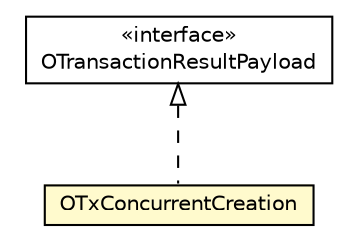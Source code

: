 #!/usr/local/bin/dot
#
# Class diagram 
# Generated by UMLGraph version R5_6-24-gf6e263 (http://www.umlgraph.org/)
#

digraph G {
	edge [fontname="Helvetica",fontsize=10,labelfontname="Helvetica",labelfontsize=10];
	node [fontname="Helvetica",fontsize=10,shape=plaintext];
	nodesep=0.25;
	ranksep=0.5;
	// com.orientechnologies.orient.server.distributed.impl.task.transaction.OTransactionResultPayload
	c7330730 [label=<<table title="com.orientechnologies.orient.server.distributed.impl.task.transaction.OTransactionResultPayload" border="0" cellborder="1" cellspacing="0" cellpadding="2" port="p" href="./OTransactionResultPayload.html">
		<tr><td><table border="0" cellspacing="0" cellpadding="1">
<tr><td align="center" balign="center"> &#171;interface&#187; </td></tr>
<tr><td align="center" balign="center"> OTransactionResultPayload </td></tr>
		</table></td></tr>
		</table>>, URL="./OTransactionResultPayload.html", fontname="Helvetica", fontcolor="black", fontsize=10.0];
	// com.orientechnologies.orient.server.distributed.impl.task.transaction.OTxConcurrentCreation
	c7330732 [label=<<table title="com.orientechnologies.orient.server.distributed.impl.task.transaction.OTxConcurrentCreation" border="0" cellborder="1" cellspacing="0" cellpadding="2" port="p" bgcolor="lemonChiffon" href="./OTxConcurrentCreation.html">
		<tr><td><table border="0" cellspacing="0" cellpadding="1">
<tr><td align="center" balign="center"> OTxConcurrentCreation </td></tr>
		</table></td></tr>
		</table>>, URL="./OTxConcurrentCreation.html", fontname="Helvetica", fontcolor="black", fontsize=10.0];
	//com.orientechnologies.orient.server.distributed.impl.task.transaction.OTxConcurrentCreation implements com.orientechnologies.orient.server.distributed.impl.task.transaction.OTransactionResultPayload
	c7330730:p -> c7330732:p [dir=back,arrowtail=empty,style=dashed];
}

